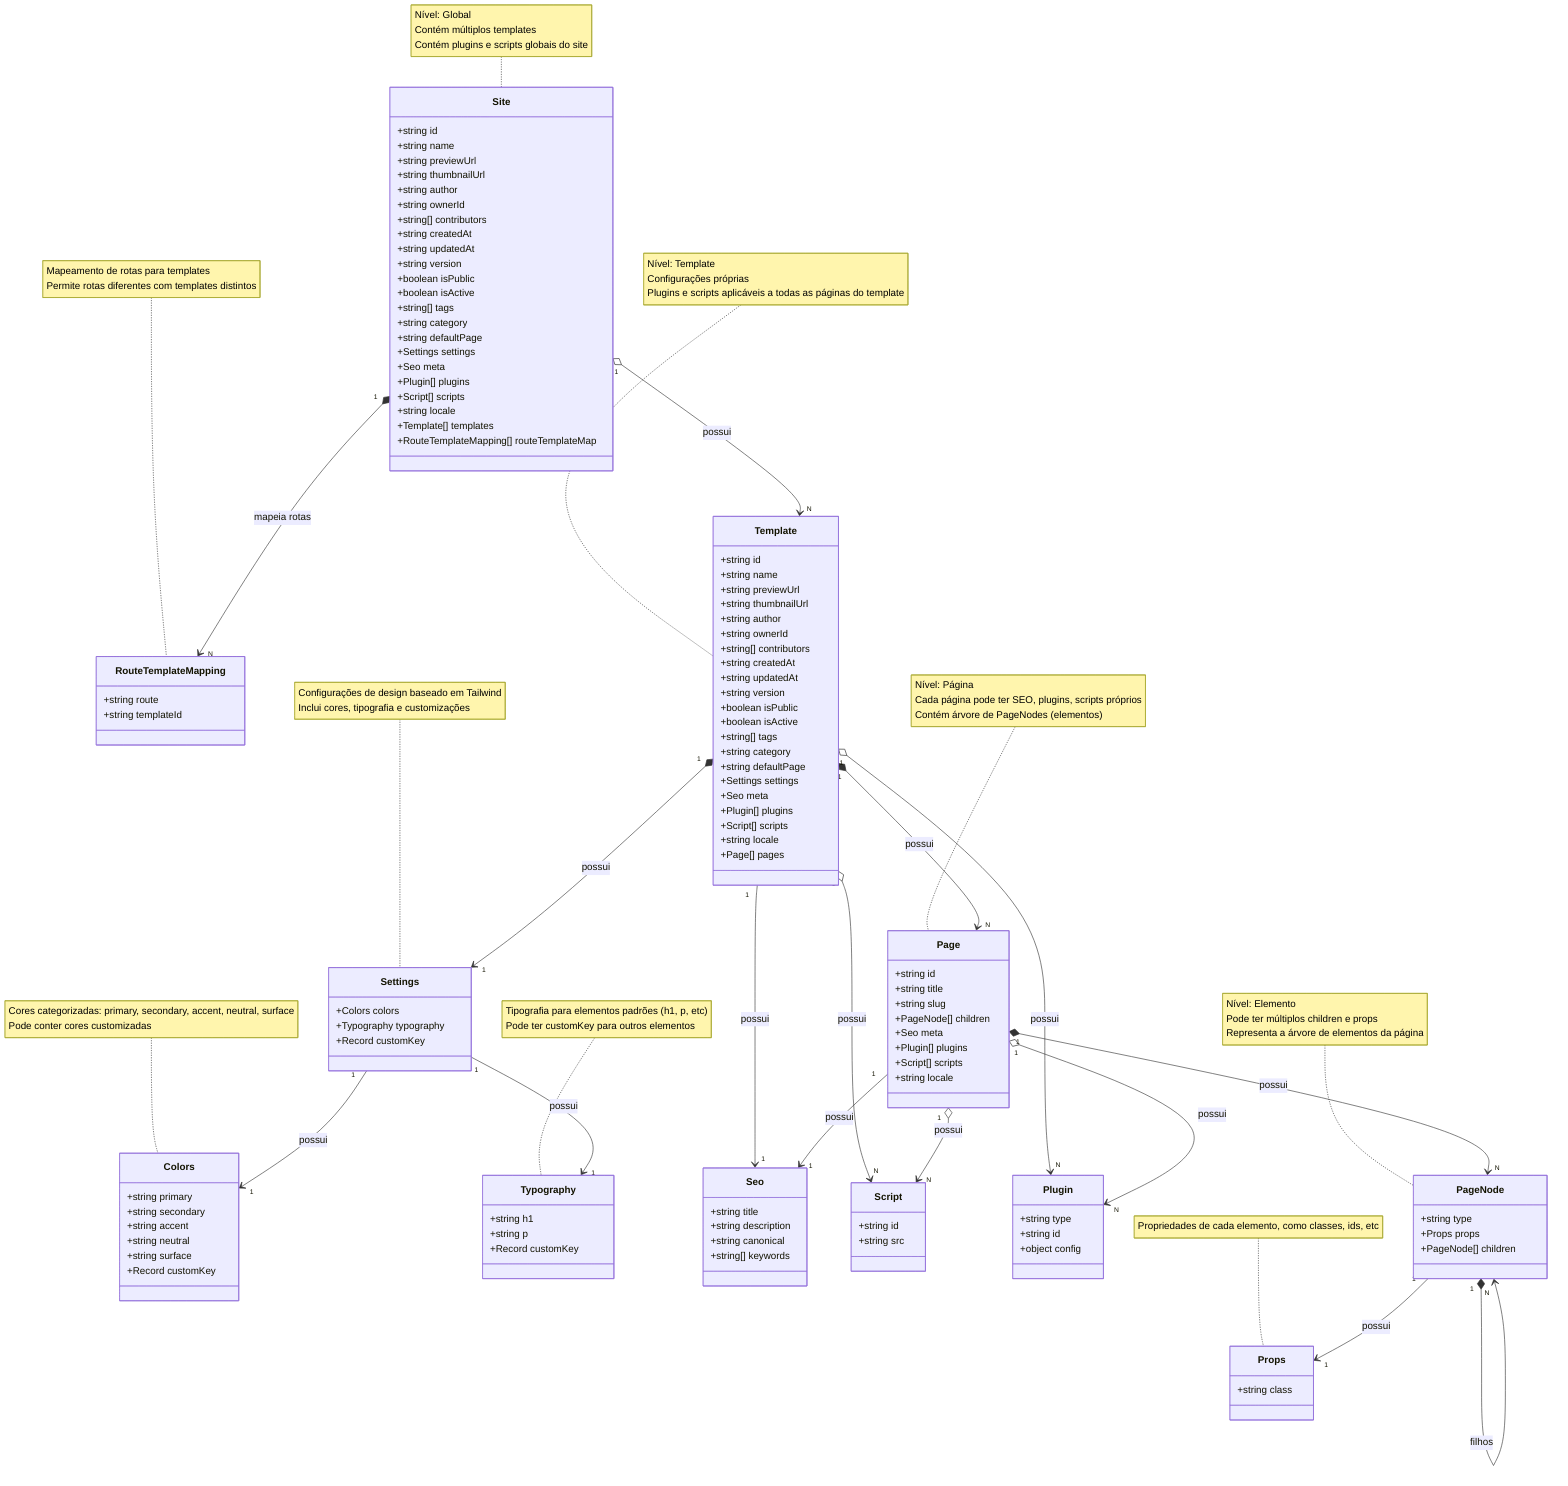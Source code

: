 classDiagram
class Site {
  +string id
  +string name
  +string previewUrl
  +string thumbnailUrl
  +string author
  +string ownerId
  +string[] contributors
  +string createdAt
  +string updatedAt
  +string version
  +boolean isPublic
  +boolean isActive
  +string[] tags
  +string category
  +string defaultPage
  +Settings settings
  +Seo meta
  +Plugin[] plugins
  +Script[] scripts
  +string locale
  +Template[] templates
  +RouteTemplateMapping[] routeTemplateMap
}

note for Site "Nível: Global<br>Contém múltiplos templates<br>Contém plugins e scripts globais do site"

class RouteTemplateMapping {
  +string route
  +string templateId
}

note for RouteTemplateMapping "Mapeamento de rotas para templates<br>Permite rotas diferentes com templates distintos"

class Template {
  +string id
  +string name
  +string previewUrl
  +string thumbnailUrl
  +string author
  +string ownerId
  +string[] contributors
  +string createdAt
  +string updatedAt
  +string version
  +boolean isPublic
  +boolean isActive
  +string[] tags
  +string category
  +string defaultPage
  +Settings settings
  +Seo meta
  +Plugin[] plugins
  +Script[] scripts
  +string locale
  +Page[] pages
}

note for Template "Nível: Template<br>Configurações próprias<br>Plugins e scripts aplicáveis a todas as páginas do template"

class Settings {
  +Colors colors
  +Typography typography
  +Record<string, any> customKey
}

note for Settings "Configurações de design baseado em Tailwind<br>Inclui cores, tipografia e customizações"

class Colors {
  +string primary
  +string secondary
  +string accent
  +string neutral
  +string surface
  +Record<string, string> customKey
}

note for Colors "Cores categorizadas: primary, secondary, accent, neutral, surface<br>Pode conter cores customizadas"

class Typography {
  +string h1
  +string p
  +Record<string, string> customKey
}

note for Typography "Tipografia para elementos padrões (h1, p, etc)<br>Pode ter customKey para outros elementos"

class Seo {
  +string title
  +string description
  +string canonical
  +string[] keywords
}

class Script {
  +string id
  +string src
}

class Plugin {
  +string type
  +string id
  +object config
}

class Page {
  +string id
  +string title
  +string slug
  +PageNode[] children
  +Seo meta
  +Plugin[] plugins
  +Script[] scripts
  +string locale
}

note for Page "Nível: Página<br>Cada página pode ter SEO, plugins, scripts próprios<br>Contém árvore de PageNodes (elementos)"

class PageNode {
  +string type
  +Props props
  +PageNode[] children
}

note for PageNode "Nível: Elemento<br>Pode ter múltiplos children e props<br>Representa a árvore de elementos da página"

class Props {
  +string class
}

note for Props "Propriedades de cada elemento, como classes, ids, etc"

Site "1" o--> "N" Template : possui
Site "1" *--> "N" RouteTemplateMapping : mapeia rotas

Template "1" *--> "1" Settings : possui
Template "1" *--> "N" Page : possui
Template "1" o--> "N" Plugin : possui
Template "1" o--> "N" Script : possui
Template "1" --> "1" Seo : possui

Page "1" o--> "N" Plugin : possui
Page "1" o--> "N" Script : possui
Page "1" --> "1" Seo : possui
Page "1" *--> "N" PageNode : possui

PageNode "1" --> "1" Props : possui
PageNode "1" *--> "N" PageNode : filhos

Settings "1" --> "1" Colors : possui
Settings "1" --> "1" Typography : possui